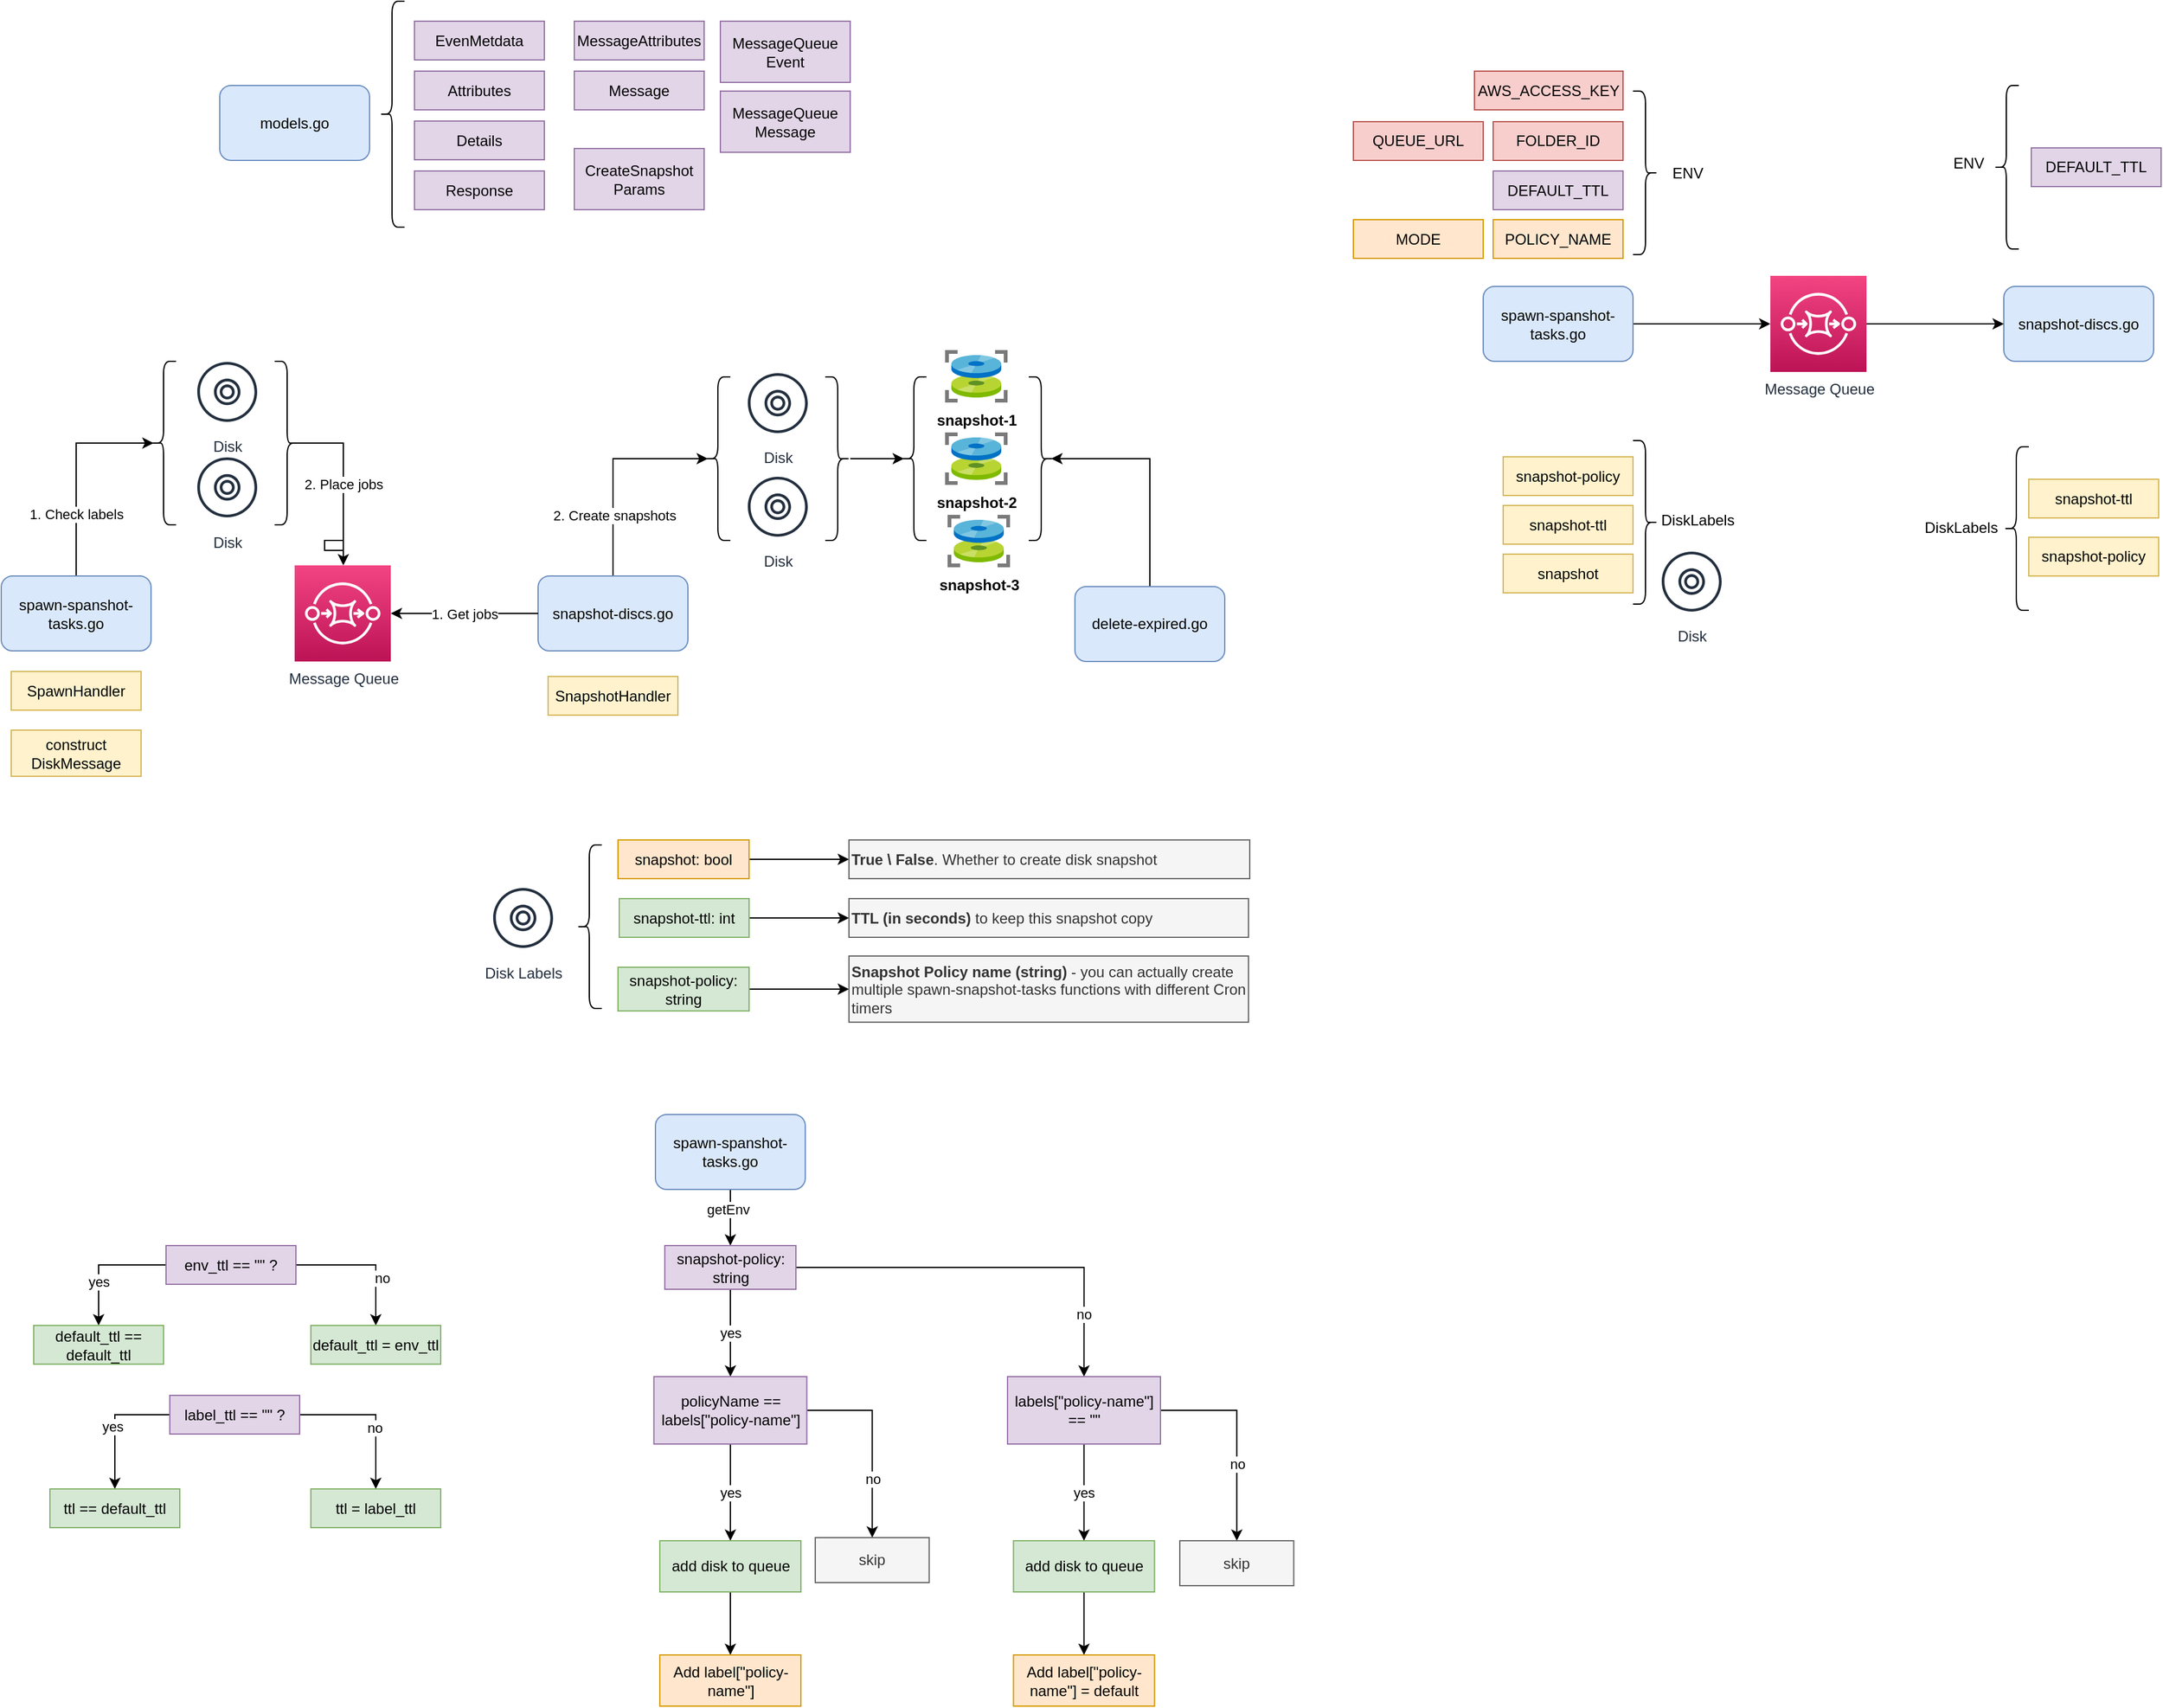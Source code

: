 <mxfile>
    <diagram id="gSot_W-MzXnTiwHlaMUA" name="Page-1">
        <mxGraphModel dx="1996" dy="1716" grid="0" gridSize="10" guides="1" tooltips="1" connect="1" arrows="1" fold="1" page="1" pageScale="1" pageWidth="1100" pageHeight="850" background="#FFFFFF" math="0" shadow="0">
            <root>
                <mxCell id="0"/>
                <mxCell id="1" parent="0"/>
                <mxCell id="37" style="edgeStyle=orthogonalEdgeStyle;rounded=0;orthogonalLoop=1;jettySize=auto;html=1;startArrow=none;startFill=0;endArrow=classic;endFill=1;entryX=0.1;entryY=0.5;entryDx=0;entryDy=0;entryPerimeter=0;exitX=0.5;exitY=0;exitDx=0;exitDy=0;" parent="1" source="4" target="50" edge="1">
                    <mxGeometry relative="1" as="geometry">
                        <Array as="points">
                            <mxPoint x="550" y="383"/>
                        </Array>
                    </mxGeometry>
                </mxCell>
                <mxCell id="38" value="2. Create snapshots" style="edgeLabel;html=1;align=center;verticalAlign=middle;resizable=0;points=[];" parent="37" vertex="1" connectable="0">
                    <mxGeometry x="-0.423" y="-1" relative="1" as="geometry">
                        <mxPoint as="offset"/>
                    </mxGeometry>
                </mxCell>
                <mxCell id="4" value="snapshot-discs.go" style="rounded=1;whiteSpace=wrap;html=1;fillColor=#dae8fc;strokeColor=#6c8ebf;" parent="1" vertex="1">
                    <mxGeometry x="490" y="476.5" width="120" height="60" as="geometry"/>
                </mxCell>
                <mxCell id="6" value="models.go" style="rounded=1;whiteSpace=wrap;html=1;fillColor=#dae8fc;strokeColor=#6c8ebf;" parent="1" vertex="1">
                    <mxGeometry x="235" y="83.5" width="120" height="60" as="geometry"/>
                </mxCell>
                <mxCell id="33" style="edgeStyle=orthogonalEdgeStyle;rounded=0;orthogonalLoop=1;jettySize=auto;html=1;exitX=0.5;exitY=0;exitDx=0;exitDy=0;entryX=0.1;entryY=0.5;entryDx=0;entryDy=0;entryPerimeter=0;" parent="1" edge="1">
                    <mxGeometry relative="1" as="geometry">
                        <mxPoint x="120" y="476.5" as="sourcePoint"/>
                        <mxPoint x="182" y="370" as="targetPoint"/>
                        <Array as="points">
                            <mxPoint x="120" y="370"/>
                        </Array>
                    </mxGeometry>
                </mxCell>
                <mxCell id="34" value="1. Check labels" style="edgeLabel;html=1;align=center;verticalAlign=middle;resizable=0;points=[];" parent="33" vertex="1" connectable="0">
                    <mxGeometry x="-0.415" relative="1" as="geometry">
                        <mxPoint as="offset"/>
                    </mxGeometry>
                </mxCell>
                <mxCell id="7" value="spawn-spanshot-tasks.go" style="rounded=1;whiteSpace=wrap;html=1;fillColor=#dae8fc;strokeColor=#6c8ebf;" parent="1" vertex="1">
                    <mxGeometry x="60" y="476.5" width="120" height="60" as="geometry"/>
                </mxCell>
                <mxCell id="12" value="1. Get jobs" style="edgeStyle=orthogonalEdgeStyle;rounded=0;orthogonalLoop=1;jettySize=auto;html=1;entryX=0;entryY=0.5;entryDx=0;entryDy=0;startArrow=classic;startFill=1;endArrow=none;endFill=0;" parent="1" source="10" target="4" edge="1">
                    <mxGeometry relative="1" as="geometry"/>
                </mxCell>
                <mxCell id="10" value="Message Queue" style="points=[[0,0,0],[0.25,0,0],[0.5,0,0],[0.75,0,0],[1,0,0],[0,1,0],[0.25,1,0],[0.5,1,0],[0.75,1,0],[1,1,0],[0,0.25,0],[0,0.5,0],[0,0.75,0],[1,0.25,0],[1,0.5,0],[1,0.75,0]];outlineConnect=0;fontColor=#232F3E;gradientColor=#F34482;gradientDirection=north;fillColor=#BC1356;strokeColor=#ffffff;dashed=0;verticalLabelPosition=bottom;verticalAlign=top;align=center;html=1;fontSize=12;fontStyle=0;aspect=fixed;shape=mxgraph.aws4.resourceIcon;resIcon=mxgraph.aws4.sqs;" parent="1" vertex="1">
                    <mxGeometry x="295" y="468" width="77" height="77" as="geometry"/>
                </mxCell>
                <mxCell id="13" value="EvenMetdata" style="rounded=0;whiteSpace=wrap;html=1;fillColor=#e1d5e7;strokeColor=#9673a6;" parent="1" vertex="1">
                    <mxGeometry x="391" y="32" width="104" height="31" as="geometry"/>
                </mxCell>
                <mxCell id="16" value="Attributes" style="rounded=0;whiteSpace=wrap;html=1;fillColor=#e1d5e7;strokeColor=#9673a6;" parent="1" vertex="1">
                    <mxGeometry x="391" y="72" width="104" height="31" as="geometry"/>
                </mxCell>
                <mxCell id="17" value="MessageAttributes" style="rounded=0;whiteSpace=wrap;html=1;fillColor=#e1d5e7;strokeColor=#9673a6;" parent="1" vertex="1">
                    <mxGeometry x="519" y="32" width="104" height="31" as="geometry"/>
                </mxCell>
                <mxCell id="18" value="Message" style="rounded=0;whiteSpace=wrap;html=1;fillColor=#e1d5e7;strokeColor=#9673a6;" parent="1" vertex="1">
                    <mxGeometry x="519" y="72" width="104" height="31" as="geometry"/>
                </mxCell>
                <mxCell id="19" value="Details" style="rounded=0;whiteSpace=wrap;html=1;fillColor=#e1d5e7;strokeColor=#9673a6;" parent="1" vertex="1">
                    <mxGeometry x="391" y="112" width="104" height="31" as="geometry"/>
                </mxCell>
                <mxCell id="20" value="MessageQueue&lt;br&gt;Message" style="rounded=0;whiteSpace=wrap;html=1;fillColor=#e1d5e7;strokeColor=#9673a6;" parent="1" vertex="1">
                    <mxGeometry x="636" y="88" width="104" height="49" as="geometry"/>
                </mxCell>
                <mxCell id="21" value="MessageQueue&lt;br&gt;Event" style="rounded=0;whiteSpace=wrap;html=1;fillColor=#e1d5e7;strokeColor=#9673a6;" parent="1" vertex="1">
                    <mxGeometry x="636" y="32" width="104" height="49" as="geometry"/>
                </mxCell>
                <mxCell id="23" value="CreateSnapshot&lt;br&gt;Params" style="rounded=0;whiteSpace=wrap;html=1;fillColor=#e1d5e7;strokeColor=#9673a6;" parent="1" vertex="1">
                    <mxGeometry x="519" y="134" width="104" height="49" as="geometry"/>
                </mxCell>
                <mxCell id="24" value="Response" style="rounded=0;whiteSpace=wrap;html=1;fillColor=#e1d5e7;strokeColor=#9673a6;" parent="1" vertex="1">
                    <mxGeometry x="391" y="152" width="104" height="31" as="geometry"/>
                </mxCell>
                <mxCell id="25" value="SnapshotHandler" style="rounded=0;whiteSpace=wrap;html=1;fillColor=#fff2cc;strokeColor=#d6b656;" parent="1" vertex="1">
                    <mxGeometry x="498" y="557" width="104" height="31" as="geometry"/>
                </mxCell>
                <mxCell id="27" value="construct&lt;br&gt;DiskMessage" style="rounded=0;whiteSpace=wrap;html=1;fillColor=#fff2cc;strokeColor=#d6b656;" parent="1" vertex="1">
                    <mxGeometry x="68" y="600" width="104" height="37" as="geometry"/>
                </mxCell>
                <mxCell id="28" value="SpawnHandler" style="rounded=0;whiteSpace=wrap;html=1;fillColor=#fff2cc;strokeColor=#d6b656;" parent="1" vertex="1">
                    <mxGeometry x="68" y="553" width="104" height="31" as="geometry"/>
                </mxCell>
                <mxCell id="56" style="edgeStyle=orthogonalEdgeStyle;rounded=0;orthogonalLoop=1;jettySize=auto;html=1;entryX=0.1;entryY=0.5;entryDx=0;entryDy=0;entryPerimeter=0;startArrow=none;startFill=0;endArrow=classic;endFill=1;exitX=0.5;exitY=0;exitDx=0;exitDy=0;" parent="1" source="29" target="55" edge="1">
                    <mxGeometry relative="1" as="geometry">
                        <Array as="points">
                            <mxPoint x="980" y="383"/>
                        </Array>
                    </mxGeometry>
                </mxCell>
                <mxCell id="29" value="delete-expired.go" style="rounded=1;whiteSpace=wrap;html=1;fillColor=#dae8fc;strokeColor=#6c8ebf;" parent="1" vertex="1">
                    <mxGeometry x="920" y="485" width="120" height="60" as="geometry"/>
                </mxCell>
                <mxCell id="30" value="" style="shape=curlyBracket;whiteSpace=wrap;html=1;rounded=1;" parent="1" vertex="1">
                    <mxGeometry x="363" y="16" width="20" height="181" as="geometry"/>
                </mxCell>
                <mxCell id="31" value="Disk" style="outlineConnect=0;fontColor=#232F3E;gradientColor=none;strokeColor=#232F3E;fillColor=#ffffff;dashed=0;verticalLabelPosition=bottom;verticalAlign=top;align=center;html=1;fontSize=12;fontStyle=0;aspect=fixed;shape=mxgraph.aws4.resourceIcon;resIcon=mxgraph.aws4.disk;" parent="1" vertex="1">
                    <mxGeometry x="211" y="375.5" width="60" height="60" as="geometry"/>
                </mxCell>
                <mxCell id="36" value="Disk" style="outlineConnect=0;fontColor=#232F3E;gradientColor=none;strokeColor=#232F3E;fillColor=#ffffff;dashed=0;verticalLabelPosition=bottom;verticalAlign=top;align=center;html=1;fontSize=12;fontStyle=0;aspect=fixed;shape=mxgraph.aws4.resourceIcon;resIcon=mxgraph.aws4.disk;" parent="1" vertex="1">
                    <mxGeometry x="652" y="308" width="60" height="60" as="geometry"/>
                </mxCell>
                <mxCell id="40" value="snapshot-1" style="aspect=fixed;html=1;points=[];align=center;image;fontSize=12;image=img/lib/mscae/MD_snapshot.svg;fontStyle=1" parent="1" vertex="1">
                    <mxGeometry x="816" y="295.5" width="50" height="42" as="geometry"/>
                </mxCell>
                <mxCell id="45" value="Disk" style="outlineConnect=0;fontColor=#232F3E;gradientColor=none;strokeColor=#232F3E;fillColor=#ffffff;dashed=0;verticalLabelPosition=bottom;verticalAlign=top;align=center;html=1;fontSize=12;fontStyle=0;aspect=fixed;shape=mxgraph.aws4.resourceIcon;resIcon=mxgraph.aws4.disk;" parent="1" vertex="1">
                    <mxGeometry x="211" y="299" width="60" height="60" as="geometry"/>
                </mxCell>
                <mxCell id="46" value="" style="shape=curlyBracket;whiteSpace=wrap;html=1;rounded=1;" parent="1" vertex="1">
                    <mxGeometry x="180" y="304.5" width="20" height="131" as="geometry"/>
                </mxCell>
                <mxCell id="48" style="edgeStyle=orthogonalEdgeStyle;rounded=0;orthogonalLoop=1;jettySize=auto;html=1;startArrow=none;startFill=0;endArrow=classic;endFill=1;exitX=0.1;exitY=0.5;exitDx=0;exitDy=0;exitPerimeter=0;" parent="1" source="47" target="10" edge="1">
                    <mxGeometry relative="1" as="geometry">
                        <Array as="points">
                            <mxPoint x="334" y="370"/>
                            <mxPoint x="334" y="456"/>
                            <mxPoint x="319" y="456"/>
                            <mxPoint x="319" y="448"/>
                            <mxPoint x="334" y="448"/>
                        </Array>
                    </mxGeometry>
                </mxCell>
                <mxCell id="49" value="2. Place jobs" style="edgeLabel;html=1;align=center;verticalAlign=middle;resizable=0;points=[];" parent="48" vertex="1" connectable="0">
                    <mxGeometry x="-0.232" relative="1" as="geometry">
                        <mxPoint as="offset"/>
                    </mxGeometry>
                </mxCell>
                <mxCell id="47" value="" style="shape=curlyBracket;whiteSpace=wrap;html=1;rounded=1;rotation=-180;" parent="1" vertex="1">
                    <mxGeometry x="279" y="304.5" width="20" height="131" as="geometry"/>
                </mxCell>
                <mxCell id="50" value="" style="shape=curlyBracket;whiteSpace=wrap;html=1;rounded=1;" parent="1" vertex="1">
                    <mxGeometry x="624" y="317" width="20" height="131" as="geometry"/>
                </mxCell>
                <mxCell id="51" value="Disk" style="outlineConnect=0;fontColor=#232F3E;gradientColor=none;strokeColor=#232F3E;fillColor=#ffffff;dashed=0;verticalLabelPosition=bottom;verticalAlign=top;align=center;html=1;fontSize=12;fontStyle=0;aspect=fixed;shape=mxgraph.aws4.resourceIcon;resIcon=mxgraph.aws4.disk;" parent="1" vertex="1">
                    <mxGeometry x="652" y="391" width="60" height="60" as="geometry"/>
                </mxCell>
                <mxCell id="54" style="edgeStyle=orthogonalEdgeStyle;rounded=0;orthogonalLoop=1;jettySize=auto;html=1;entryX=0.1;entryY=0.5;entryDx=0;entryDy=0;entryPerimeter=0;startArrow=none;startFill=0;endArrow=classic;endFill=1;" parent="1" source="52" target="53" edge="1">
                    <mxGeometry relative="1" as="geometry"/>
                </mxCell>
                <mxCell id="52" value="" style="shape=curlyBracket;whiteSpace=wrap;html=1;rounded=1;rotation=-180;" parent="1" vertex="1">
                    <mxGeometry x="720" y="317" width="20" height="131" as="geometry"/>
                </mxCell>
                <mxCell id="53" value="" style="shape=curlyBracket;whiteSpace=wrap;html=1;rounded=1;" parent="1" vertex="1">
                    <mxGeometry x="781" y="317" width="20" height="131" as="geometry"/>
                </mxCell>
                <mxCell id="55" value="" style="shape=curlyBracket;whiteSpace=wrap;html=1;rounded=1;rotation=-180;" parent="1" vertex="1">
                    <mxGeometry x="883" y="317" width="20" height="131" as="geometry"/>
                </mxCell>
                <mxCell id="57" value="snapshot-2" style="aspect=fixed;html=1;points=[];align=center;image;fontSize=12;image=img/lib/mscae/MD_snapshot.svg;fontStyle=1" parent="1" vertex="1">
                    <mxGeometry x="816" y="361.5" width="50" height="42" as="geometry"/>
                </mxCell>
                <mxCell id="58" value="snapshot-3" style="aspect=fixed;html=1;points=[];align=center;image;fontSize=12;image=img/lib/mscae/MD_snapshot.svg;fontStyle=1" parent="1" vertex="1">
                    <mxGeometry x="818" y="427.5" width="50" height="42" as="geometry"/>
                </mxCell>
                <mxCell id="59" value="Disk Labels" style="outlineConnect=0;fontColor=#232F3E;gradientColor=none;strokeColor=#232F3E;fillColor=#ffffff;dashed=0;verticalLabelPosition=bottom;verticalAlign=top;align=center;html=1;fontSize=12;fontStyle=0;aspect=fixed;shape=mxgraph.aws4.resourceIcon;resIcon=mxgraph.aws4.disk;" parent="1" vertex="1">
                    <mxGeometry x="448" y="720.5" width="60" height="60" as="geometry"/>
                </mxCell>
                <mxCell id="71" value="" style="edgeStyle=orthogonalEdgeStyle;rounded=0;orthogonalLoop=1;jettySize=auto;html=1;" parent="1" source="60" target="70" edge="1">
                    <mxGeometry relative="1" as="geometry"/>
                </mxCell>
                <mxCell id="60" value="snapshot-ttl: int" style="rounded=0;whiteSpace=wrap;html=1;fillColor=#d5e8d4;strokeColor=#82b366;" parent="1" vertex="1">
                    <mxGeometry x="555" y="735" width="104" height="31" as="geometry"/>
                </mxCell>
                <mxCell id="64" value="" style="edgeStyle=orthogonalEdgeStyle;rounded=0;orthogonalLoop=1;jettySize=auto;html=1;" parent="1" source="61" target="63" edge="1">
                    <mxGeometry relative="1" as="geometry"/>
                </mxCell>
                <mxCell id="61" value="snapshot: bool" style="rounded=0;whiteSpace=wrap;html=1;fillColor=#ffe6cc;strokeColor=#d79b00;" parent="1" vertex="1">
                    <mxGeometry x="554" y="688" width="105" height="31" as="geometry"/>
                </mxCell>
                <mxCell id="69" value="" style="edgeStyle=orthogonalEdgeStyle;rounded=0;orthogonalLoop=1;jettySize=auto;html=1;" parent="1" source="62" target="68" edge="1">
                    <mxGeometry relative="1" as="geometry"/>
                </mxCell>
                <mxCell id="62" value="snapshot-policy: string" style="rounded=0;whiteSpace=wrap;html=1;fillColor=#d5e8d4;strokeColor=#82b366;" parent="1" vertex="1">
                    <mxGeometry x="554" y="790" width="105" height="35" as="geometry"/>
                </mxCell>
                <mxCell id="63" value="&lt;b&gt;True \ False&lt;/b&gt;. Whether to create disk snapshot" style="rounded=0;whiteSpace=wrap;html=1;fillColor=#f5f5f5;strokeColor=#666666;fontColor=#333333;align=left;" parent="1" vertex="1">
                    <mxGeometry x="739" y="688" width="321" height="31" as="geometry"/>
                </mxCell>
                <mxCell id="68" value="&lt;b&gt;Snapshot Policy name (string)&lt;/b&gt; - you can actually create multiple spawn-snapshot-tasks functions with different Cron timers" style="rounded=0;whiteSpace=wrap;html=1;fillColor=#f5f5f5;strokeColor=#666666;fontColor=#333333;align=left;" parent="1" vertex="1">
                    <mxGeometry x="739" y="781" width="320" height="53" as="geometry"/>
                </mxCell>
                <mxCell id="70" value="&lt;b&gt;TTL (in seconds)&lt;/b&gt; to keep this snapshot copy" style="rounded=0;whiteSpace=wrap;html=1;fillColor=#f5f5f5;strokeColor=#666666;fontColor=#333333;align=left;" parent="1" vertex="1">
                    <mxGeometry x="739" y="735" width="320" height="31" as="geometry"/>
                </mxCell>
                <mxCell id="72" value="" style="shape=curlyBracket;whiteSpace=wrap;html=1;rounded=1;" parent="1" vertex="1">
                    <mxGeometry x="521" y="692" width="20" height="131" as="geometry"/>
                </mxCell>
                <mxCell id="74" style="edgeStyle=orthogonalEdgeStyle;rounded=0;orthogonalLoop=1;jettySize=auto;html=1;entryX=0.5;entryY=0;entryDx=0;entryDy=0;" parent="1" source="73" target="79" edge="1">
                    <mxGeometry relative="1" as="geometry">
                        <mxPoint x="358.413" y="1219.431" as="targetPoint"/>
                    </mxGeometry>
                </mxCell>
                <mxCell id="78" value="no" style="edgeLabel;html=1;align=center;verticalAlign=middle;resizable=0;points=[];" parent="74" vertex="1" connectable="0">
                    <mxGeometry x="0.177" y="-1" relative="1" as="geometry">
                        <mxPoint as="offset"/>
                    </mxGeometry>
                </mxCell>
                <mxCell id="76" value="" style="edgeStyle=orthogonalEdgeStyle;rounded=0;orthogonalLoop=1;jettySize=auto;html=1;exitX=0;exitY=0.5;exitDx=0;exitDy=0;" parent="1" source="73" target="75" edge="1">
                    <mxGeometry relative="1" as="geometry"/>
                </mxCell>
                <mxCell id="77" value="yes" style="edgeLabel;html=1;align=center;verticalAlign=middle;resizable=0;points=[];" parent="76" vertex="1" connectable="0">
                    <mxGeometry x="0.03" y="-2" relative="1" as="geometry">
                        <mxPoint as="offset"/>
                    </mxGeometry>
                </mxCell>
                <mxCell id="73" value="label_ttl == &quot;&quot; ?" style="rounded=0;whiteSpace=wrap;html=1;fillColor=#e1d5e7;strokeColor=#9673a6;" parent="1" vertex="1">
                    <mxGeometry x="195" y="1133" width="104" height="31" as="geometry"/>
                </mxCell>
                <mxCell id="75" value="ttl == default_ttl" style="rounded=0;whiteSpace=wrap;html=1;fillColor=#d5e8d4;strokeColor=#82b366;" parent="1" vertex="1">
                    <mxGeometry x="99" y="1208" width="104" height="31" as="geometry"/>
                </mxCell>
                <mxCell id="79" value="ttl = label_ttl" style="rounded=0;whiteSpace=wrap;html=1;fillColor=#d5e8d4;strokeColor=#82b366;" parent="1" vertex="1">
                    <mxGeometry x="308" y="1208" width="104" height="31" as="geometry"/>
                </mxCell>
                <mxCell id="82" value="" style="edgeStyle=orthogonalEdgeStyle;rounded=0;orthogonalLoop=1;jettySize=auto;html=1;" parent="1" source="80" target="81" edge="1">
                    <mxGeometry relative="1" as="geometry"/>
                </mxCell>
                <mxCell id="88" value="yes" style="edgeLabel;html=1;align=center;verticalAlign=middle;resizable=0;points=[];" parent="82" vertex="1" connectable="0">
                    <mxGeometry x="0.313" relative="1" as="geometry">
                        <mxPoint as="offset"/>
                    </mxGeometry>
                </mxCell>
                <mxCell id="87" value="" style="edgeStyle=orthogonalEdgeStyle;rounded=0;orthogonalLoop=1;jettySize=auto;html=1;" parent="1" source="80" target="86" edge="1">
                    <mxGeometry relative="1" as="geometry"/>
                </mxCell>
                <mxCell id="89" value="no" style="edgeLabel;html=1;align=center;verticalAlign=middle;resizable=0;points=[];" parent="87" vertex="1" connectable="0">
                    <mxGeometry x="0.321" y="5" relative="1" as="geometry">
                        <mxPoint as="offset"/>
                    </mxGeometry>
                </mxCell>
                <mxCell id="80" value="env_ttl == &quot;&quot; ?" style="rounded=0;whiteSpace=wrap;html=1;fillColor=#e1d5e7;strokeColor=#9673a6;" parent="1" vertex="1">
                    <mxGeometry x="192" y="1013" width="104" height="31" as="geometry"/>
                </mxCell>
                <mxCell id="81" value="default_ttl == default_ttl" style="rounded=0;whiteSpace=wrap;html=1;fillColor=#d5e8d4;strokeColor=#82b366;" parent="1" vertex="1">
                    <mxGeometry x="86" y="1077" width="104" height="31" as="geometry"/>
                </mxCell>
                <mxCell id="86" value="default_ttl =&amp;nbsp;&lt;span style=&quot;color: rgba(0 , 0 , 0 , 0) ; font-family: monospace ; font-size: 0px&quot;&gt;3E&lt;/span&gt;env_ttl" style="rounded=0;whiteSpace=wrap;html=1;fillColor=#d5e8d4;strokeColor=#82b366;" parent="1" vertex="1">
                    <mxGeometry x="308" y="1077" width="104" height="31" as="geometry"/>
                </mxCell>
                <mxCell id="93" style="edgeStyle=orthogonalEdgeStyle;rounded=0;orthogonalLoop=1;jettySize=auto;html=1;" parent="1" source="90" target="92" edge="1">
                    <mxGeometry relative="1" as="geometry"/>
                </mxCell>
                <mxCell id="94" value="getEnv" style="edgeLabel;html=1;align=center;verticalAlign=middle;resizable=0;points=[];" parent="93" vertex="1" connectable="0">
                    <mxGeometry x="-0.288" y="-2" relative="1" as="geometry">
                        <mxPoint as="offset"/>
                    </mxGeometry>
                </mxCell>
                <mxCell id="90" value="spawn-spanshot-tasks.go" style="rounded=1;whiteSpace=wrap;html=1;fillColor=#dae8fc;strokeColor=#6c8ebf;" parent="1" vertex="1">
                    <mxGeometry x="584" y="908" width="120" height="60" as="geometry"/>
                </mxCell>
                <mxCell id="96" value="yes" style="edgeStyle=orthogonalEdgeStyle;rounded=0;orthogonalLoop=1;jettySize=auto;html=1;" parent="1" source="92" target="95" edge="1">
                    <mxGeometry relative="1" as="geometry"/>
                </mxCell>
                <mxCell id="98" value="no" style="edgeStyle=orthogonalEdgeStyle;rounded=0;orthogonalLoop=1;jettySize=auto;html=1;entryX=0.5;entryY=0;entryDx=0;entryDy=0;" parent="1" source="92" target="106" edge="1">
                    <mxGeometry x="0.684" relative="1" as="geometry">
                        <mxPoint as="offset"/>
                    </mxGeometry>
                </mxCell>
                <mxCell id="92" value="snapshot-policy: string" style="rounded=0;whiteSpace=wrap;html=1;fillColor=#e1d5e7;strokeColor=#9673a6;" parent="1" vertex="1">
                    <mxGeometry x="591.5" y="1013" width="105" height="35" as="geometry"/>
                </mxCell>
                <mxCell id="102" value="yes" style="edgeStyle=orthogonalEdgeStyle;rounded=0;orthogonalLoop=1;jettySize=auto;html=1;entryX=0.5;entryY=0;entryDx=0;entryDy=0;" parent="1" source="95" target="113" edge="1">
                    <mxGeometry relative="1" as="geometry">
                        <mxPoint x="644" y="1252" as="targetPoint"/>
                    </mxGeometry>
                </mxCell>
                <mxCell id="105" value="no" style="edgeStyle=orthogonalEdgeStyle;rounded=0;orthogonalLoop=1;jettySize=auto;html=1;" parent="1" source="95" target="104" edge="1">
                    <mxGeometry x="0.388" relative="1" as="geometry">
                        <mxPoint as="offset"/>
                    </mxGeometry>
                </mxCell>
                <mxCell id="95" value="policyName == labels[&quot;policy-name&quot;]" style="rounded=0;whiteSpace=wrap;html=1;fillColor=#e1d5e7;strokeColor=#9673a6;" parent="1" vertex="1">
                    <mxGeometry x="582.75" y="1118" width="122.5" height="54" as="geometry"/>
                </mxCell>
                <mxCell id="104" value="skip" style="rounded=0;whiteSpace=wrap;html=1;fillColor=#f5f5f5;strokeColor=#666666;fontColor=#333333;" parent="1" vertex="1">
                    <mxGeometry x="712" y="1247" width="91.25" height="36" as="geometry"/>
                </mxCell>
                <mxCell id="108" value="yes" style="edgeStyle=orthogonalEdgeStyle;rounded=0;orthogonalLoop=1;jettySize=auto;html=1;entryX=0.5;entryY=0;entryDx=0;entryDy=0;" parent="1" source="106" target="109" edge="1">
                    <mxGeometry relative="1" as="geometry">
                        <mxPoint x="927.25" y="1252" as="targetPoint"/>
                    </mxGeometry>
                </mxCell>
                <mxCell id="112" value="no" style="edgeStyle=orthogonalEdgeStyle;rounded=0;orthogonalLoop=1;jettySize=auto;html=1;" parent="1" source="106" target="111" edge="1">
                    <mxGeometry x="0.259" relative="1" as="geometry">
                        <mxPoint as="offset"/>
                    </mxGeometry>
                </mxCell>
                <mxCell id="106" value="labels[&quot;policy-name&quot;] == &quot;&quot;" style="rounded=0;whiteSpace=wrap;html=1;fillColor=#e1d5e7;strokeColor=#9673a6;" parent="1" vertex="1">
                    <mxGeometry x="866" y="1118" width="122.5" height="54" as="geometry"/>
                </mxCell>
                <mxCell id="118" value="" style="edgeStyle=orthogonalEdgeStyle;rounded=0;orthogonalLoop=1;jettySize=auto;html=1;entryX=0.5;entryY=0;entryDx=0;entryDy=0;entryPerimeter=0;" parent="1" source="109" target="119" edge="1">
                    <mxGeometry relative="1" as="geometry">
                        <mxPoint x="927.25" y="1341" as="targetPoint"/>
                    </mxGeometry>
                </mxCell>
                <mxCell id="109" value="add disk to queue" style="rounded=0;whiteSpace=wrap;html=1;fillColor=#d5e8d4;strokeColor=#82b366;" parent="1" vertex="1">
                    <mxGeometry x="870.75" y="1249.5" width="113" height="41" as="geometry"/>
                </mxCell>
                <mxCell id="111" value="skip" style="rounded=0;whiteSpace=wrap;html=1;fillColor=#f5f5f5;strokeColor=#666666;fontColor=#333333;" parent="1" vertex="1">
                    <mxGeometry x="1004" y="1249.5" width="91.25" height="36" as="geometry"/>
                </mxCell>
                <mxCell id="116" value="" style="edgeStyle=orthogonalEdgeStyle;rounded=0;orthogonalLoop=1;jettySize=auto;html=1;" parent="1" source="113" target="115" edge="1">
                    <mxGeometry relative="1" as="geometry"/>
                </mxCell>
                <mxCell id="113" value="add disk to queue" style="rounded=0;whiteSpace=wrap;html=1;fillColor=#d5e8d4;strokeColor=#82b366;" parent="1" vertex="1">
                    <mxGeometry x="587.5" y="1249.5" width="113" height="41" as="geometry"/>
                </mxCell>
                <mxCell id="115" value="Add label[&quot;policy-name&quot;]" style="rounded=0;whiteSpace=wrap;html=1;fillColor=#ffe6cc;strokeColor=#d79b00;" parent="1" vertex="1">
                    <mxGeometry x="587.5" y="1341" width="113" height="41" as="geometry"/>
                </mxCell>
                <mxCell id="119" value="Add label[&quot;policy-name&quot;] = default" style="rounded=0;whiteSpace=wrap;html=1;fillColor=#ffe6cc;strokeColor=#d79b00;" parent="1" vertex="1">
                    <mxGeometry x="870.75" y="1341" width="113" height="41" as="geometry"/>
                </mxCell>
                <mxCell id="120" value="snapshot-discs.go" style="rounded=1;whiteSpace=wrap;html=1;fillColor=#dae8fc;strokeColor=#6c8ebf;" parent="1" vertex="1">
                    <mxGeometry x="1664" y="244.5" width="120" height="60" as="geometry"/>
                </mxCell>
                <mxCell id="145" style="edgeStyle=orthogonalEdgeStyle;rounded=0;orthogonalLoop=1;jettySize=auto;html=1;" parent="1" source="121" target="122" edge="1">
                    <mxGeometry relative="1" as="geometry"/>
                </mxCell>
                <mxCell id="121" value="spawn-spanshot-tasks.go" style="rounded=1;whiteSpace=wrap;html=1;fillColor=#dae8fc;strokeColor=#6c8ebf;" parent="1" vertex="1">
                    <mxGeometry x="1247" y="244.5" width="120" height="60" as="geometry"/>
                </mxCell>
                <mxCell id="146" style="edgeStyle=orthogonalEdgeStyle;rounded=0;orthogonalLoop=1;jettySize=auto;html=1;" parent="1" source="122" target="120" edge="1">
                    <mxGeometry relative="1" as="geometry"/>
                </mxCell>
                <mxCell id="122" value="Message Queue" style="points=[[0,0,0],[0.25,0,0],[0.5,0,0],[0.75,0,0],[1,0,0],[0,1,0],[0.25,1,0],[0.5,1,0],[0.75,1,0],[1,1,0],[0,0.25,0],[0,0.5,0],[0,0.75,0],[1,0.25,0],[1,0.5,0],[1,0.75,0]];outlineConnect=0;fontColor=#232F3E;gradientColor=#F34482;gradientDirection=north;fillColor=#BC1356;strokeColor=#ffffff;dashed=0;verticalLabelPosition=bottom;verticalAlign=top;align=center;html=1;fontSize=12;fontStyle=0;aspect=fixed;shape=mxgraph.aws4.resourceIcon;resIcon=mxgraph.aws4.sqs;" parent="1" vertex="1">
                    <mxGeometry x="1477" y="236" width="77" height="77" as="geometry"/>
                </mxCell>
                <mxCell id="123" value="" style="shape=curlyBracket;whiteSpace=wrap;html=1;rounded=1;" parent="1" vertex="1">
                    <mxGeometry x="1664" y="373" width="20" height="131" as="geometry"/>
                </mxCell>
                <mxCell id="124" value="" style="shape=curlyBracket;whiteSpace=wrap;html=1;rounded=1;rotation=-180;" parent="1" vertex="1">
                    <mxGeometry x="1367" y="368" width="20" height="131" as="geometry"/>
                </mxCell>
                <mxCell id="125" value="" style="shape=curlyBracket;whiteSpace=wrap;html=1;rounded=1;rotation=-180;" parent="1" vertex="1">
                    <mxGeometry x="1367" y="88" width="20" height="131" as="geometry"/>
                </mxCell>
                <mxCell id="126" value="" style="shape=curlyBracket;whiteSpace=wrap;html=1;rounded=1;" parent="1" vertex="1">
                    <mxGeometry x="1656" y="83.5" width="20" height="131" as="geometry"/>
                </mxCell>
                <mxCell id="127" value="DEFAULT_TTL" style="rounded=0;whiteSpace=wrap;html=1;fillColor=#e1d5e7;strokeColor=#9673a6;" parent="1" vertex="1">
                    <mxGeometry x="1255" y="152" width="104" height="31" as="geometry"/>
                </mxCell>
                <mxCell id="128" value="ENV" style="text;html=1;strokeColor=none;fillColor=none;align=center;verticalAlign=middle;whiteSpace=wrap;rounded=0;" parent="1" vertex="1">
                    <mxGeometry x="1391" y="143.5" width="40" height="20" as="geometry"/>
                </mxCell>
                <mxCell id="129" value="ENV" style="text;html=1;strokeColor=none;fillColor=none;align=center;verticalAlign=middle;whiteSpace=wrap;rounded=0;" parent="1" vertex="1">
                    <mxGeometry x="1616" y="136" width="40" height="20" as="geometry"/>
                </mxCell>
                <mxCell id="130" value="DiskLabels" style="text;html=1;strokeColor=none;fillColor=none;align=center;verticalAlign=middle;whiteSpace=wrap;rounded=0;" parent="1" vertex="1">
                    <mxGeometry x="1598" y="428" width="64" height="20" as="geometry"/>
                </mxCell>
                <mxCell id="131" value="DiskLabels" style="text;html=1;strokeColor=none;fillColor=none;align=center;verticalAlign=middle;whiteSpace=wrap;rounded=0;" parent="1" vertex="1">
                    <mxGeometry x="1387" y="422" width="64" height="20" as="geometry"/>
                </mxCell>
                <mxCell id="132" value="DEFAULT_TTL" style="rounded=0;whiteSpace=wrap;html=1;fillColor=#e1d5e7;strokeColor=#9673a6;" parent="1" vertex="1">
                    <mxGeometry x="1686" y="133.5" width="104" height="31" as="geometry"/>
                </mxCell>
                <mxCell id="133" value="FOLDER_ID" style="rounded=0;whiteSpace=wrap;html=1;fillColor=#f8cecc;strokeColor=#b85450;" parent="1" vertex="1">
                    <mxGeometry x="1255" y="112.5" width="104" height="31" as="geometry"/>
                </mxCell>
                <mxCell id="134" value="MODE" style="rounded=0;whiteSpace=wrap;html=1;fillColor=#ffe6cc;strokeColor=#d79b00;" parent="1" vertex="1">
                    <mxGeometry x="1143" y="191" width="104" height="31" as="geometry"/>
                </mxCell>
                <mxCell id="135" value="QUEUE_URL" style="rounded=0;whiteSpace=wrap;html=1;fillColor=#f8cecc;strokeColor=#b85450;" parent="1" vertex="1">
                    <mxGeometry x="1143" y="112.5" width="104" height="31" as="geometry"/>
                </mxCell>
                <mxCell id="136" value="AWS_ACCESS_KEY" style="rounded=0;whiteSpace=wrap;html=1;fillColor=#f8cecc;strokeColor=#b85450;" parent="1" vertex="1">
                    <mxGeometry x="1240" y="72" width="119" height="31" as="geometry"/>
                </mxCell>
                <mxCell id="137" value="snapshot-policy" style="rounded=0;whiteSpace=wrap;html=1;fillColor=#fff2cc;strokeColor=#d6b656;" parent="1" vertex="1">
                    <mxGeometry x="1263" y="381" width="104" height="31" as="geometry"/>
                </mxCell>
                <mxCell id="138" value="POLICY_NAME" style="rounded=0;whiteSpace=wrap;html=1;fillColor=#ffe6cc;strokeColor=#d79b00;" parent="1" vertex="1">
                    <mxGeometry x="1255" y="191" width="104" height="31" as="geometry"/>
                </mxCell>
                <mxCell id="139" value="snapshot-ttl" style="rounded=0;whiteSpace=wrap;html=1;fillColor=#fff2cc;strokeColor=#d6b656;" parent="1" vertex="1">
                    <mxGeometry x="1263" y="420" width="104" height="31" as="geometry"/>
                </mxCell>
                <mxCell id="140" value="snapshot" style="rounded=0;whiteSpace=wrap;html=1;fillColor=#fff2cc;strokeColor=#d6b656;" parent="1" vertex="1">
                    <mxGeometry x="1263" y="459" width="104" height="31" as="geometry"/>
                </mxCell>
                <mxCell id="141" value="Disk" style="outlineConnect=0;fontColor=#232F3E;gradientColor=none;strokeColor=#232F3E;fillColor=#ffffff;dashed=0;verticalLabelPosition=bottom;verticalAlign=top;align=center;html=1;fontSize=12;fontStyle=0;aspect=fixed;shape=mxgraph.aws4.resourceIcon;resIcon=mxgraph.aws4.disk;" parent="1" vertex="1">
                    <mxGeometry x="1384" y="451" width="60" height="60" as="geometry"/>
                </mxCell>
                <mxCell id="144" value="snapshot-ttl" style="rounded=0;whiteSpace=wrap;html=1;fillColor=#fff2cc;strokeColor=#d6b656;" parent="1" vertex="1">
                    <mxGeometry x="1684" y="399" width="104" height="31" as="geometry"/>
                </mxCell>
                <mxCell id="147" value="snapshot-policy" style="rounded=0;whiteSpace=wrap;html=1;fillColor=#fff2cc;strokeColor=#d6b656;" vertex="1" parent="1">
                    <mxGeometry x="1684" y="445.5" width="104" height="31" as="geometry"/>
                </mxCell>
            </root>
        </mxGraphModel>
    </diagram>
</mxfile>